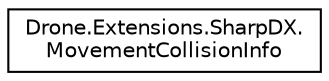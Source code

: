 digraph "Graphical Class Hierarchy"
{
  edge [fontname="Helvetica",fontsize="10",labelfontname="Helvetica",labelfontsize="10"];
  node [fontname="Helvetica",fontsize="10",shape=record];
  rankdir="LR";
  Node1 [label="Drone.Extensions.SharpDX.\lMovementCollisionInfo",height=0.2,width=0.4,color="black", fillcolor="white", style="filled",URL="$d1/d64/struct_drone_1_1_extensions_1_1_sharp_d_x_1_1_movement_collision_info.html",tooltip="Holds info for the VectorMovementCollision method. "];
}
